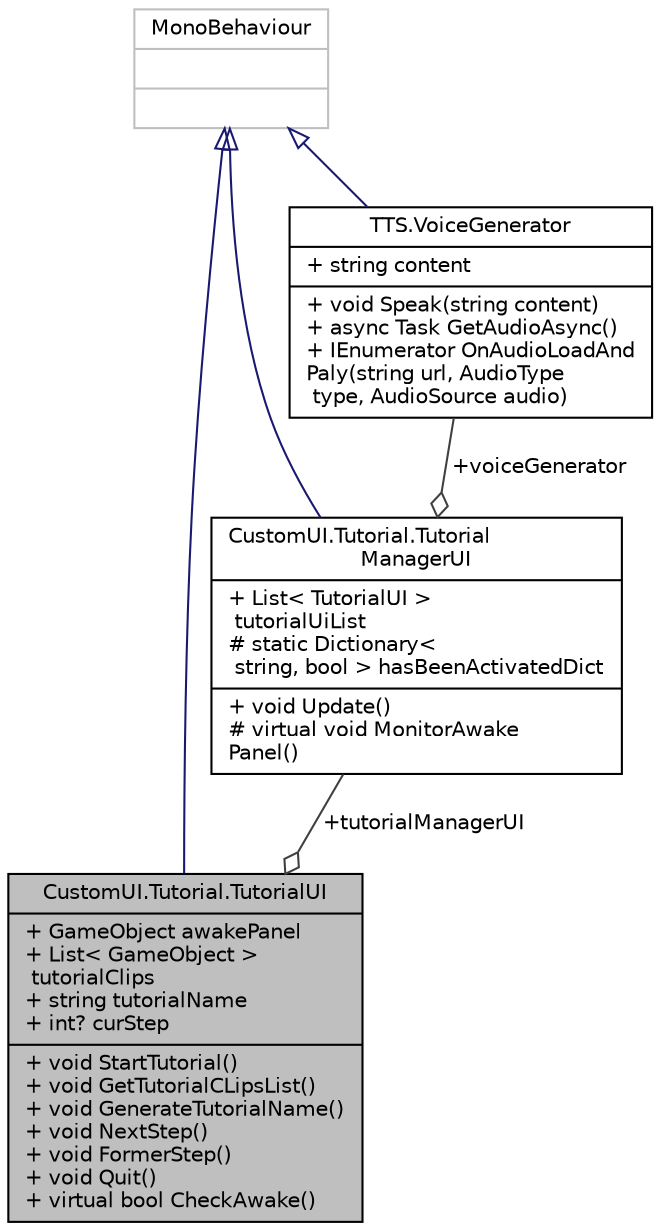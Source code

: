 digraph "CustomUI.Tutorial.TutorialUI"
{
 // INTERACTIVE_SVG=YES
 // LATEX_PDF_SIZE
  edge [fontname="Helvetica",fontsize="10",labelfontname="Helvetica",labelfontsize="10"];
  node [fontname="Helvetica",fontsize="10",shape=record];
  Node1 [label="{CustomUI.Tutorial.TutorialUI\n|+ GameObject awakePanel\l+ List\< GameObject \>\l tutorialClips\l+ string tutorialName\l+ int? curStep\l|+ void StartTutorial()\l+ void GetTutorialCLipsList()\l+ void GenerateTutorialName()\l+ void NextStep()\l+ void FormerStep()\l+ void Quit()\l+ virtual bool CheckAwake()\l}",height=0.2,width=0.4,color="black", fillcolor="grey75", style="filled", fontcolor="black",tooltip=" "];
  Node2 -> Node1 [dir="back",color="midnightblue",fontsize="10",style="solid",arrowtail="onormal",fontname="Helvetica"];
  Node2 [label="{MonoBehaviour\n||}",height=0.2,width=0.4,color="grey75", fillcolor="white", style="filled",tooltip=" "];
  Node3 -> Node1 [color="grey25",fontsize="10",style="solid",label=" +tutorialManagerUI" ,arrowhead="odiamond",fontname="Helvetica"];
  Node3 [label="{CustomUI.Tutorial.Tutorial\lManagerUI\n|+ List\< TutorialUI \>\l tutorialUiList\l# static Dictionary\<\l string, bool \> hasBeenActivatedDict\l|+ void Update()\l# virtual void MonitorAwake\lPanel()\l}",height=0.2,width=0.4,color="black", fillcolor="white", style="filled",URL="$class_custom_u_i_1_1_tutorial_1_1_tutorial_manager_u_i.html",tooltip=" "];
  Node2 -> Node3 [dir="back",color="midnightblue",fontsize="10",style="solid",arrowtail="onormal",fontname="Helvetica"];
  Node4 -> Node3 [color="grey25",fontsize="10",style="solid",label=" +voiceGenerator" ,arrowhead="odiamond",fontname="Helvetica"];
  Node4 [label="{TTS.VoiceGenerator\n|+ string content\l|+ void Speak(string content)\l+ async Task GetAudioAsync()\l+ IEnumerator OnAudioLoadAnd\lPaly(string url, AudioType\l type, AudioSource audio)\l}",height=0.2,width=0.4,color="black", fillcolor="white", style="filled",URL="$class_t_t_s_1_1_voice_generator.html",tooltip="语音合成"];
  Node2 -> Node4 [dir="back",color="midnightblue",fontsize="10",style="solid",arrowtail="onormal",fontname="Helvetica"];
}
